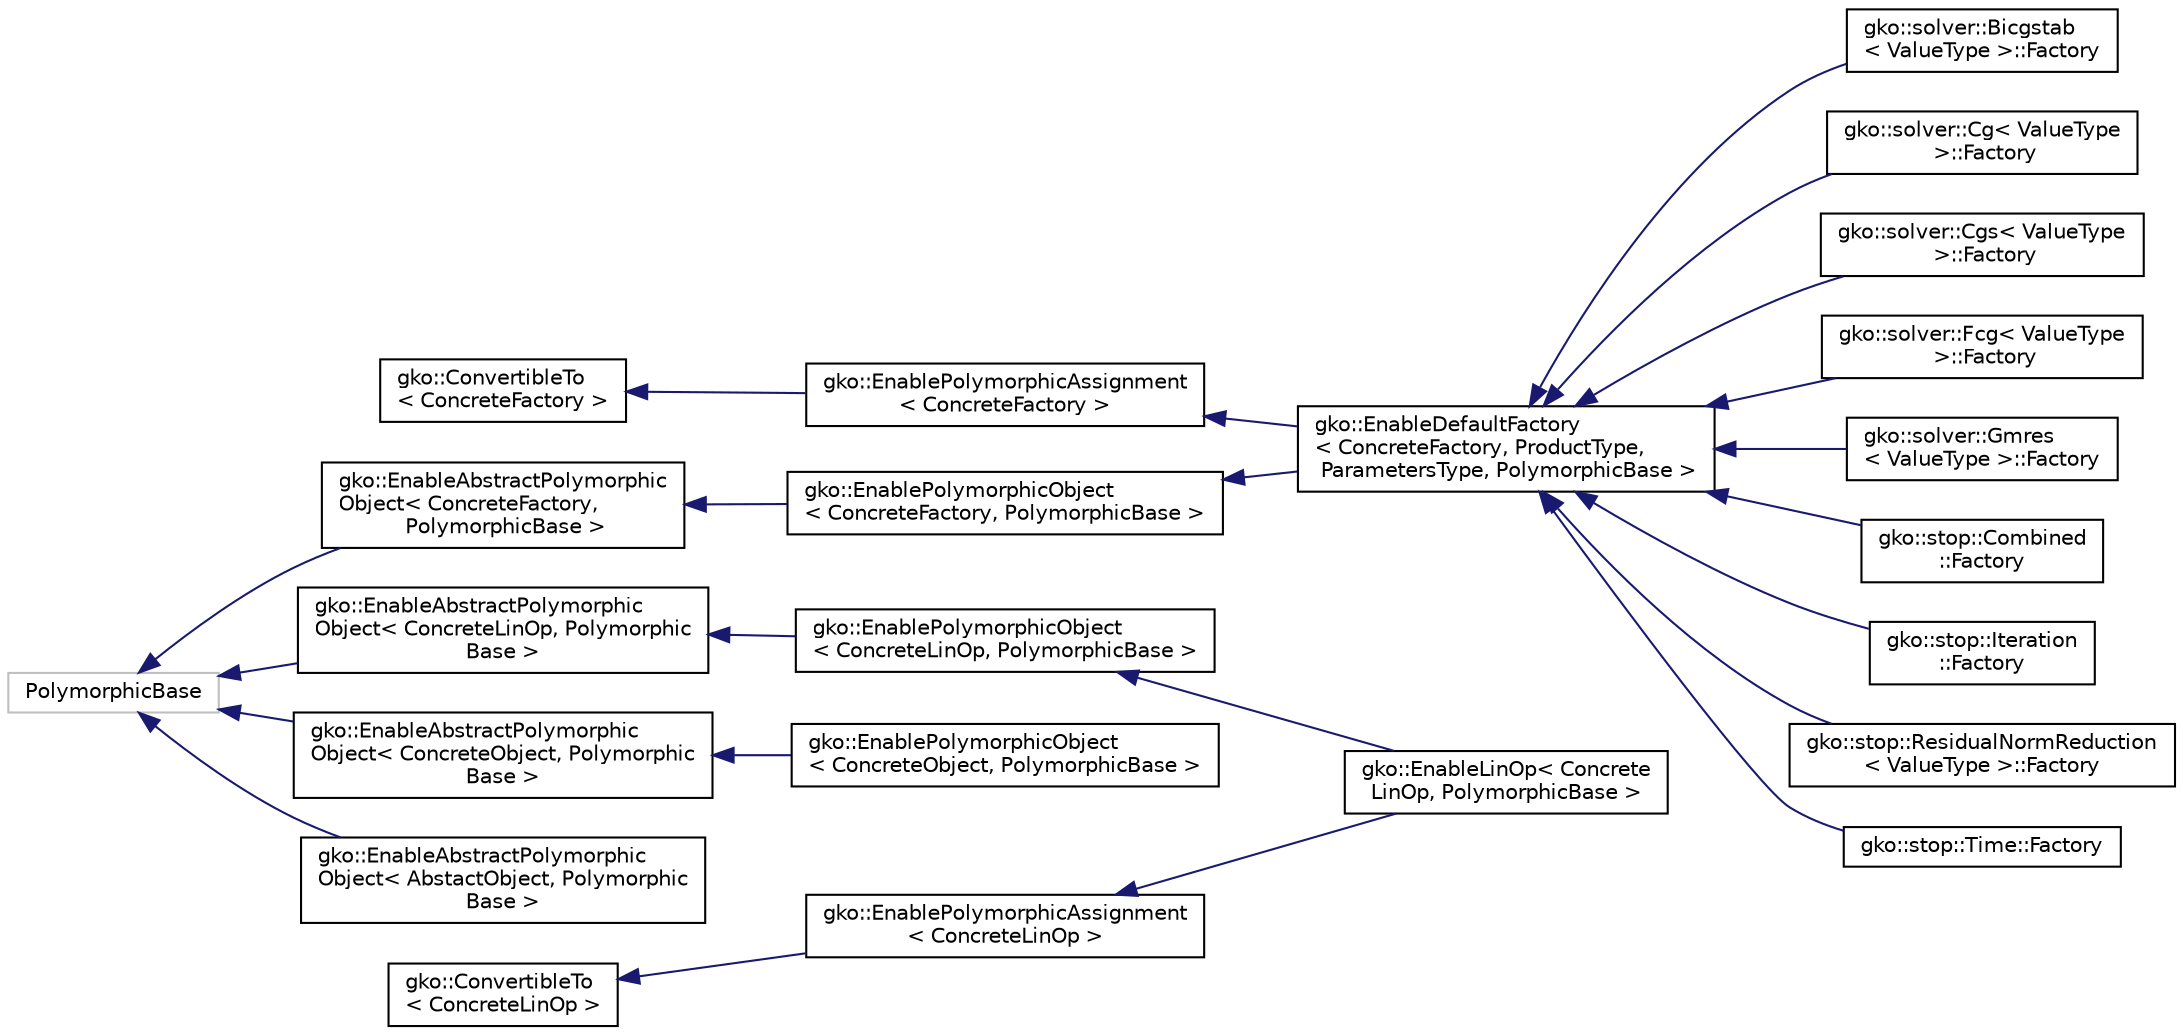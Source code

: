 digraph "Graphical Class Hierarchy"
{
 // INTERACTIVE_SVG=YES
  edge [fontname="Helvetica",fontsize="10",labelfontname="Helvetica",labelfontsize="10"];
  node [fontname="Helvetica",fontsize="10",shape=record];
  rankdir="LR";
  Node1 [label="gko::ConvertibleTo\l\< ConcreteFactory \>",height=0.2,width=0.4,color="black", fillcolor="white", style="filled",URL="$classgko_1_1ConvertibleTo.html"];
  Node1 -> Node2 [dir="back",color="midnightblue",fontsize="10",style="solid",fontname="Helvetica"];
  Node2 [label="gko::EnablePolymorphicAssignment\l\< ConcreteFactory \>",height=0.2,width=0.4,color="black", fillcolor="white", style="filled",URL="$classgko_1_1EnablePolymorphicAssignment.html"];
  Node2 -> Node3 [dir="back",color="midnightblue",fontsize="10",style="solid",fontname="Helvetica"];
  Node3 [label="gko::EnableDefaultFactory\l\< ConcreteFactory, ProductType,\l ParametersType, PolymorphicBase \>",height=0.2,width=0.4,color="black", fillcolor="white", style="filled",URL="$classgko_1_1EnableDefaultFactory.html",tooltip="This mixin provides a default implementation of a concrete factory. "];
  Node3 -> Node4 [dir="back",color="midnightblue",fontsize="10",style="solid",fontname="Helvetica"];
  Node4 [label="gko::solver::Bicgstab\l\< ValueType \>::Factory",height=0.2,width=0.4,color="black", fillcolor="white", style="filled",URL="$classgko_1_1solver_1_1Bicgstab_1_1Factory.html"];
  Node3 -> Node5 [dir="back",color="midnightblue",fontsize="10",style="solid",fontname="Helvetica"];
  Node5 [label="gko::solver::Cg\< ValueType\l \>::Factory",height=0.2,width=0.4,color="black", fillcolor="white", style="filled",URL="$classgko_1_1solver_1_1Cg_1_1Factory.html"];
  Node3 -> Node6 [dir="back",color="midnightblue",fontsize="10",style="solid",fontname="Helvetica"];
  Node6 [label="gko::solver::Cgs\< ValueType\l \>::Factory",height=0.2,width=0.4,color="black", fillcolor="white", style="filled",URL="$classgko_1_1solver_1_1Cgs_1_1Factory.html"];
  Node3 -> Node7 [dir="back",color="midnightblue",fontsize="10",style="solid",fontname="Helvetica"];
  Node7 [label="gko::solver::Fcg\< ValueType\l \>::Factory",height=0.2,width=0.4,color="black", fillcolor="white", style="filled",URL="$classgko_1_1solver_1_1Fcg_1_1Factory.html"];
  Node3 -> Node8 [dir="back",color="midnightblue",fontsize="10",style="solid",fontname="Helvetica"];
  Node8 [label="gko::solver::Gmres\l\< ValueType \>::Factory",height=0.2,width=0.4,color="black", fillcolor="white", style="filled",URL="$classgko_1_1solver_1_1Gmres_1_1Factory.html"];
  Node3 -> Node9 [dir="back",color="midnightblue",fontsize="10",style="solid",fontname="Helvetica"];
  Node9 [label="gko::stop::Combined\l::Factory",height=0.2,width=0.4,color="black", fillcolor="white", style="filled",URL="$classgko_1_1stop_1_1Combined_1_1Factory.html"];
  Node3 -> Node10 [dir="back",color="midnightblue",fontsize="10",style="solid",fontname="Helvetica"];
  Node10 [label="gko::stop::Iteration\l::Factory",height=0.2,width=0.4,color="black", fillcolor="white", style="filled",URL="$classgko_1_1stop_1_1Iteration_1_1Factory.html"];
  Node3 -> Node11 [dir="back",color="midnightblue",fontsize="10",style="solid",fontname="Helvetica"];
  Node11 [label="gko::stop::ResidualNormReduction\l\< ValueType \>::Factory",height=0.2,width=0.4,color="black", fillcolor="white", style="filled",URL="$classgko_1_1stop_1_1ResidualNormReduction_1_1Factory.html"];
  Node3 -> Node12 [dir="back",color="midnightblue",fontsize="10",style="solid",fontname="Helvetica"];
  Node12 [label="gko::stop::Time::Factory",height=0.2,width=0.4,color="black", fillcolor="white", style="filled",URL="$classgko_1_1stop_1_1Time_1_1Factory.html"];
  Node13 [label="gko::ConvertibleTo\l\< ConcreteLinOp \>",height=0.2,width=0.4,color="black", fillcolor="white", style="filled",URL="$classgko_1_1ConvertibleTo.html"];
  Node13 -> Node14 [dir="back",color="midnightblue",fontsize="10",style="solid",fontname="Helvetica"];
  Node14 [label="gko::EnablePolymorphicAssignment\l\< ConcreteLinOp \>",height=0.2,width=0.4,color="black", fillcolor="white", style="filled",URL="$classgko_1_1EnablePolymorphicAssignment.html"];
  Node14 -> Node15 [dir="back",color="midnightblue",fontsize="10",style="solid",fontname="Helvetica"];
  Node15 [label="gko::EnableLinOp\< Concrete\lLinOp, PolymorphicBase \>",height=0.2,width=0.4,color="black", fillcolor="white", style="filled",URL="$classgko_1_1EnableLinOp.html",tooltip="The EnableLinOp mixin can be used to provide sensible default implementations of the majority of the ..."];
  Node16 [label="PolymorphicBase",height=0.2,width=0.4,color="grey75", fillcolor="white", style="filled"];
  Node16 -> Node17 [dir="back",color="midnightblue",fontsize="10",style="solid",fontname="Helvetica"];
  Node17 [label="gko::EnableAbstractPolymorphic\lObject\< ConcreteFactory,\l PolymorphicBase \>",height=0.2,width=0.4,color="black", fillcolor="white", style="filled",URL="$classgko_1_1EnableAbstractPolymorphicObject.html"];
  Node17 -> Node18 [dir="back",color="midnightblue",fontsize="10",style="solid",fontname="Helvetica"];
  Node18 [label="gko::EnablePolymorphicObject\l\< ConcreteFactory, PolymorphicBase \>",height=0.2,width=0.4,color="black", fillcolor="white", style="filled",URL="$classgko_1_1EnablePolymorphicObject.html"];
  Node18 -> Node3 [dir="back",color="midnightblue",fontsize="10",style="solid",fontname="Helvetica"];
  Node16 -> Node19 [dir="back",color="midnightblue",fontsize="10",style="solid",fontname="Helvetica"];
  Node19 [label="gko::EnableAbstractPolymorphic\lObject\< ConcreteLinOp, Polymorphic\lBase \>",height=0.2,width=0.4,color="black", fillcolor="white", style="filled",URL="$classgko_1_1EnableAbstractPolymorphicObject.html"];
  Node19 -> Node20 [dir="back",color="midnightblue",fontsize="10",style="solid",fontname="Helvetica"];
  Node20 [label="gko::EnablePolymorphicObject\l\< ConcreteLinOp, PolymorphicBase \>",height=0.2,width=0.4,color="black", fillcolor="white", style="filled",URL="$classgko_1_1EnablePolymorphicObject.html"];
  Node20 -> Node15 [dir="back",color="midnightblue",fontsize="10",style="solid",fontname="Helvetica"];
  Node16 -> Node21 [dir="back",color="midnightblue",fontsize="10",style="solid",fontname="Helvetica"];
  Node21 [label="gko::EnableAbstractPolymorphic\lObject\< ConcreteObject, Polymorphic\lBase \>",height=0.2,width=0.4,color="black", fillcolor="white", style="filled",URL="$classgko_1_1EnableAbstractPolymorphicObject.html"];
  Node21 -> Node22 [dir="back",color="midnightblue",fontsize="10",style="solid",fontname="Helvetica"];
  Node22 [label="gko::EnablePolymorphicObject\l\< ConcreteObject, PolymorphicBase \>",height=0.2,width=0.4,color="black", fillcolor="white", style="filled",URL="$classgko_1_1EnablePolymorphicObject.html",tooltip="This mixin inherits from (a subclass of) PolymorphicObject and provides a base implementation of a ne..."];
  Node16 -> Node23 [dir="back",color="midnightblue",fontsize="10",style="solid",fontname="Helvetica"];
  Node23 [label="gko::EnableAbstractPolymorphic\lObject\< AbstactObject, Polymorphic\lBase \>",height=0.2,width=0.4,color="black", fillcolor="white", style="filled",URL="$classgko_1_1EnableAbstractPolymorphicObject.html",tooltip="This mixin inherits from (a subclass of) PolymorphicObject and provides a base implementation of a ne..."];
}
